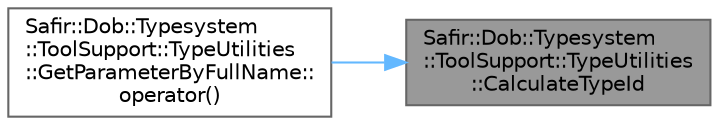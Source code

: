 digraph "Safir::Dob::Typesystem::ToolSupport::TypeUtilities::CalculateTypeId"
{
 // LATEX_PDF_SIZE
  bgcolor="transparent";
  edge [fontname=Helvetica,fontsize=10,labelfontname=Helvetica,labelfontsize=10];
  node [fontname=Helvetica,fontsize=10,shape=box,height=0.2,width=0.4];
  rankdir="RL";
  Node1 [label="Safir::Dob::Typesystem\l::ToolSupport::TypeUtilities\l::CalculateTypeId",height=0.2,width=0.4,color="gray40", fillcolor="grey60", style="filled", fontcolor="black",tooltip="Calculates a typeId from a string."];
  Node1 -> Node2 [dir="back",color="steelblue1",style="solid"];
  Node2 [label="Safir::Dob::Typesystem\l::ToolSupport::TypeUtilities\l::GetParameterByFullName::\loperator()",height=0.2,width=0.4,color="grey40", fillcolor="white", style="filled",URL="$a01619.html#abe68091579bceff1cfdecb20631735c6",tooltip="Get ParameterDescription from a fully qualified name."];
}
